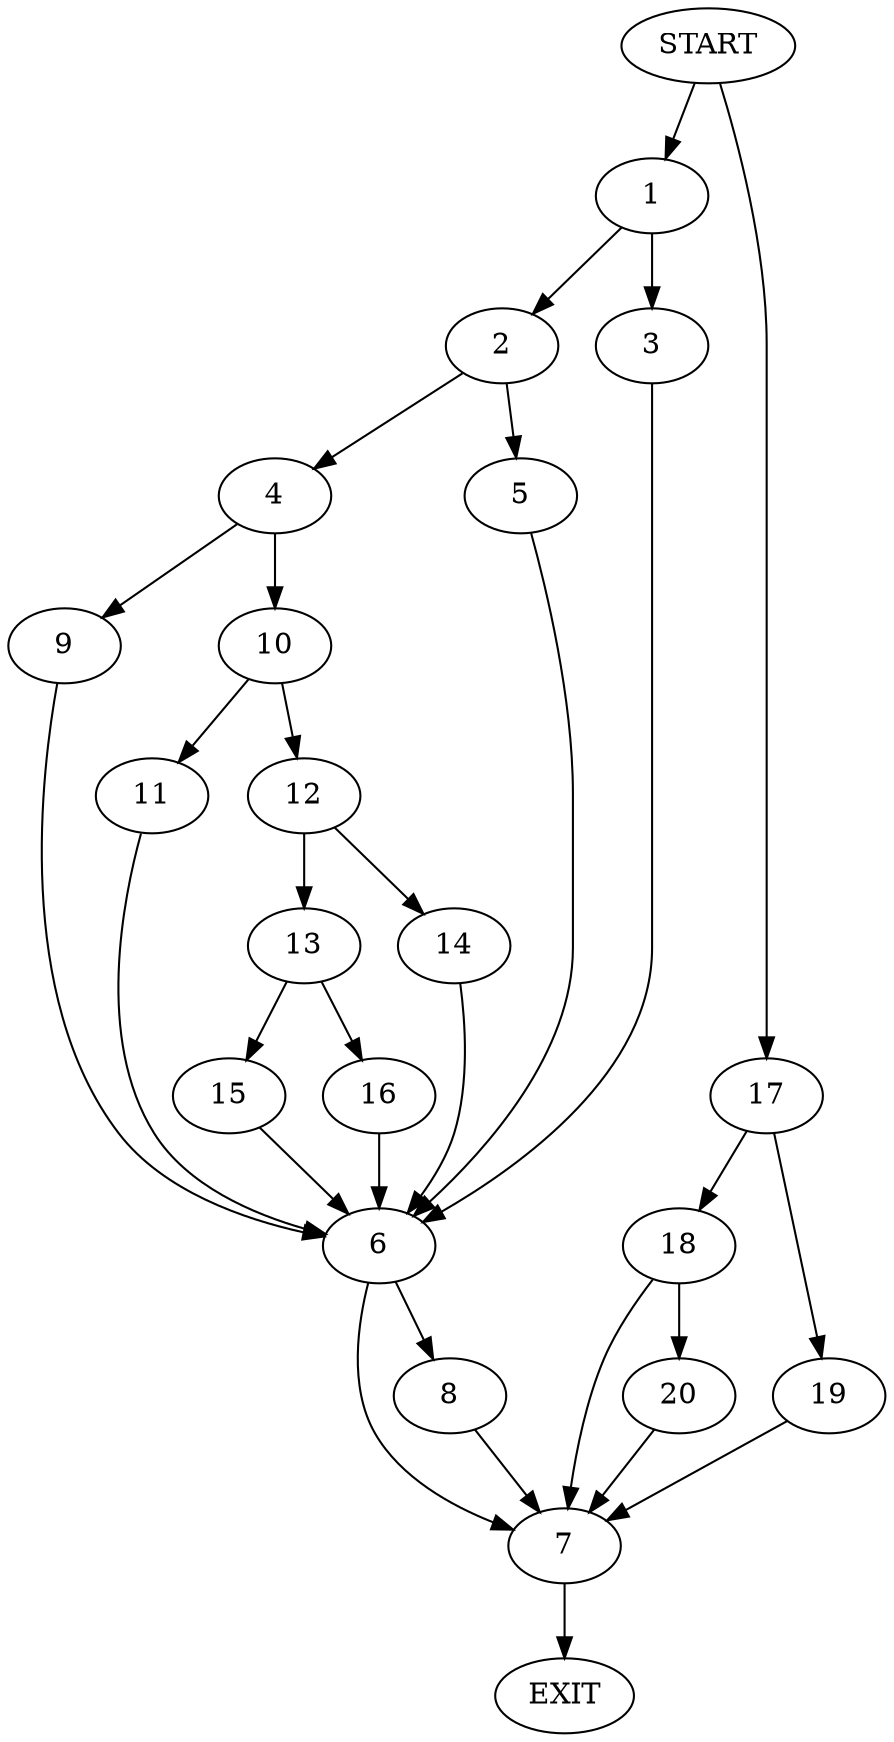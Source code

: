 digraph {
0 [label="START"]
21 [label="EXIT"]
0 -> 1
1 -> 2
1 -> 3
2 -> 4
2 -> 5
3 -> 6
6 -> 7
6 -> 8
5 -> 6
4 -> 9
4 -> 10
10 -> 11
10 -> 12
9 -> 6
11 -> 6
12 -> 13
12 -> 14
14 -> 6
13 -> 15
13 -> 16
16 -> 6
15 -> 6
8 -> 7
7 -> 21
0 -> 17
17 -> 18
17 -> 19
18 -> 20
18 -> 7
19 -> 7
20 -> 7
}
